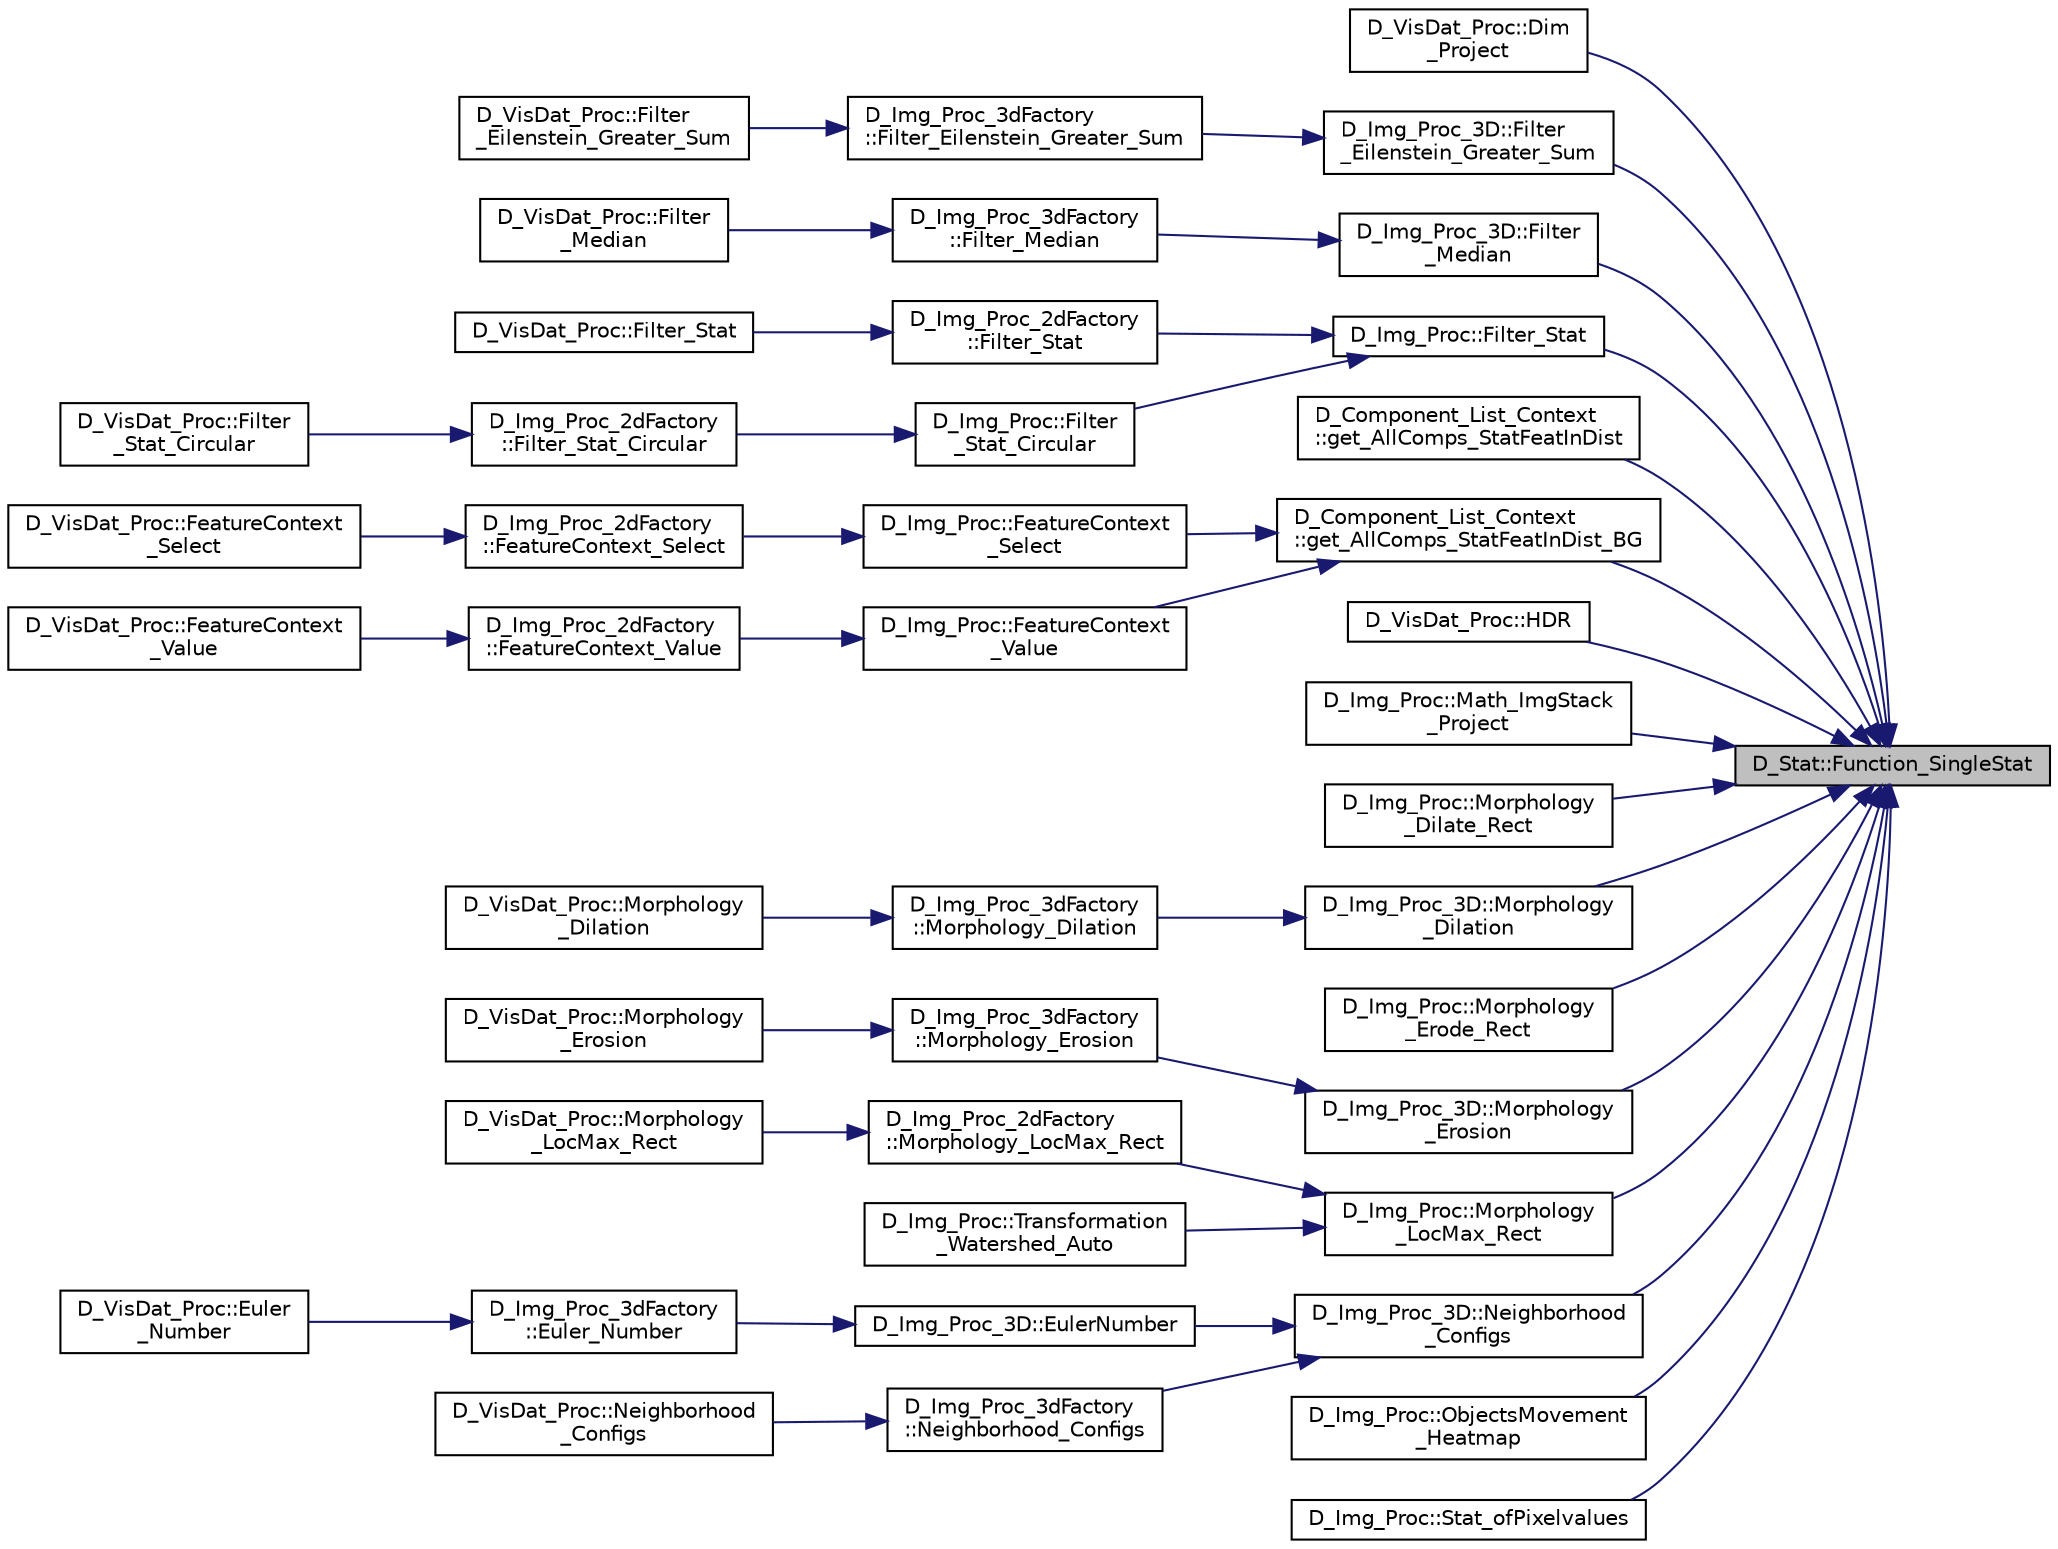 digraph "D_Stat::Function_SingleStat"
{
 // LATEX_PDF_SIZE
  edge [fontname="Helvetica",fontsize="10",labelfontname="Helvetica",labelfontsize="10"];
  node [fontname="Helvetica",fontsize="10",shape=record];
  rankdir="RL";
  Node1 [label="D_Stat::Function_SingleStat",height=0.2,width=0.4,color="black", fillcolor="grey75", style="filled", fontcolor="black",tooltip=" "];
  Node1 -> Node2 [dir="back",color="midnightblue",fontsize="10",style="solid",fontname="Helvetica"];
  Node2 [label="D_VisDat_Proc::Dim\l_Project",height=0.2,width=0.4,color="black", fillcolor="white", style="filled",URL="$class_d___vis_dat___proc.html#ad7e00883cfb7526afa9e4224556b3832",tooltip=" "];
  Node1 -> Node3 [dir="back",color="midnightblue",fontsize="10",style="solid",fontname="Helvetica"];
  Node3 [label="D_Img_Proc_3D::Filter\l_Eilenstein_Greater_Sum",height=0.2,width=0.4,color="black", fillcolor="white", style="filled",URL="$class_d___img___proc__3_d.html#aa974f651f870dc02693472812ffa3576",tooltip=" "];
  Node3 -> Node4 [dir="back",color="midnightblue",fontsize="10",style="solid",fontname="Helvetica"];
  Node4 [label="D_Img_Proc_3dFactory\l::Filter_Eilenstein_Greater_Sum",height=0.2,width=0.4,color="black", fillcolor="white", style="filled",URL="$class_d___img___proc__3d_factory.html#a7279b120dd414524fb309c4ff3dd745a",tooltip=" "];
  Node4 -> Node5 [dir="back",color="midnightblue",fontsize="10",style="solid",fontname="Helvetica"];
  Node5 [label="D_VisDat_Proc::Filter\l_Eilenstein_Greater_Sum",height=0.2,width=0.4,color="black", fillcolor="white", style="filled",URL="$class_d___vis_dat___proc.html#a84f84890bad375febafc49950c259d89",tooltip=" "];
  Node1 -> Node6 [dir="back",color="midnightblue",fontsize="10",style="solid",fontname="Helvetica"];
  Node6 [label="D_Img_Proc_3D::Filter\l_Median",height=0.2,width=0.4,color="black", fillcolor="white", style="filled",URL="$class_d___img___proc__3_d.html#abd3b48cc3b815b7eace13b884997bb30",tooltip=" "];
  Node6 -> Node7 [dir="back",color="midnightblue",fontsize="10",style="solid",fontname="Helvetica"];
  Node7 [label="D_Img_Proc_3dFactory\l::Filter_Median",height=0.2,width=0.4,color="black", fillcolor="white", style="filled",URL="$class_d___img___proc__3d_factory.html#a1ce27277458ee2f48464a10d935379fc",tooltip=" "];
  Node7 -> Node8 [dir="back",color="midnightblue",fontsize="10",style="solid",fontname="Helvetica"];
  Node8 [label="D_VisDat_Proc::Filter\l_Median",height=0.2,width=0.4,color="black", fillcolor="white", style="filled",URL="$class_d___vis_dat___proc.html#a83f091f40126c7c654a4044af6f1e49d",tooltip=" "];
  Node1 -> Node9 [dir="back",color="midnightblue",fontsize="10",style="solid",fontname="Helvetica"];
  Node9 [label="D_Img_Proc::Filter_Stat",height=0.2,width=0.4,color="black", fillcolor="white", style="filled",URL="$class_d___img___proc.html#a3462a515b8fa28ff2ea2e3acfcc27576",tooltip=" "];
  Node9 -> Node10 [dir="back",color="midnightblue",fontsize="10",style="solid",fontname="Helvetica"];
  Node10 [label="D_Img_Proc_2dFactory\l::Filter_Stat",height=0.2,width=0.4,color="black", fillcolor="white", style="filled",URL="$class_d___img___proc__2d_factory.html#ab63742819f86188b1cd2dd5a4a9d9a59",tooltip=" "];
  Node10 -> Node11 [dir="back",color="midnightblue",fontsize="10",style="solid",fontname="Helvetica"];
  Node11 [label="D_VisDat_Proc::Filter_Stat",height=0.2,width=0.4,color="black", fillcolor="white", style="filled",URL="$class_d___vis_dat___proc.html#a124b461b3d2fd98623831f35d7563d9e",tooltip=" "];
  Node9 -> Node12 [dir="back",color="midnightblue",fontsize="10",style="solid",fontname="Helvetica"];
  Node12 [label="D_Img_Proc::Filter\l_Stat_Circular",height=0.2,width=0.4,color="black", fillcolor="white", style="filled",URL="$class_d___img___proc.html#aae12a04c48cbbcc29441f9c1d0a917e6",tooltip=" "];
  Node12 -> Node13 [dir="back",color="midnightblue",fontsize="10",style="solid",fontname="Helvetica"];
  Node13 [label="D_Img_Proc_2dFactory\l::Filter_Stat_Circular",height=0.2,width=0.4,color="black", fillcolor="white", style="filled",URL="$class_d___img___proc__2d_factory.html#a7df84db48febdbb948d7dbda374da07a",tooltip=" "];
  Node13 -> Node14 [dir="back",color="midnightblue",fontsize="10",style="solid",fontname="Helvetica"];
  Node14 [label="D_VisDat_Proc::Filter\l_Stat_Circular",height=0.2,width=0.4,color="black", fillcolor="white", style="filled",URL="$class_d___vis_dat___proc.html#a4b01a75f2652c28e2170dced40d0fe53",tooltip=" "];
  Node1 -> Node15 [dir="back",color="midnightblue",fontsize="10",style="solid",fontname="Helvetica"];
  Node15 [label="D_Component_List_Context\l::get_AllComps_StatFeatInDist",height=0.2,width=0.4,color="black", fillcolor="white", style="filled",URL="$class_d___component___list___context.html#a069ef9b42e2b576714d570b238d1f370",tooltip=" "];
  Node1 -> Node16 [dir="back",color="midnightblue",fontsize="10",style="solid",fontname="Helvetica"];
  Node16 [label="D_Component_List_Context\l::get_AllComps_StatFeatInDist_BG",height=0.2,width=0.4,color="black", fillcolor="white", style="filled",URL="$class_d___component___list___context.html#ab332aa2d2d9de980915b5ff551cc8e94",tooltip=" "];
  Node16 -> Node17 [dir="back",color="midnightblue",fontsize="10",style="solid",fontname="Helvetica"];
  Node17 [label="D_Img_Proc::FeatureContext\l_Select",height=0.2,width=0.4,color="black", fillcolor="white", style="filled",URL="$class_d___img___proc.html#a6e02688f3e784e51e99d5fa5344a2591",tooltip=" "];
  Node17 -> Node18 [dir="back",color="midnightblue",fontsize="10",style="solid",fontname="Helvetica"];
  Node18 [label="D_Img_Proc_2dFactory\l::FeatureContext_Select",height=0.2,width=0.4,color="black", fillcolor="white", style="filled",URL="$class_d___img___proc__2d_factory.html#a824b4147ec8b22e7c5cacbfa69b6c037",tooltip=" "];
  Node18 -> Node19 [dir="back",color="midnightblue",fontsize="10",style="solid",fontname="Helvetica"];
  Node19 [label="D_VisDat_Proc::FeatureContext\l_Select",height=0.2,width=0.4,color="black", fillcolor="white", style="filled",URL="$class_d___vis_dat___proc.html#aa41193b2244353085c67423ef56f0174",tooltip=" "];
  Node16 -> Node20 [dir="back",color="midnightblue",fontsize="10",style="solid",fontname="Helvetica"];
  Node20 [label="D_Img_Proc::FeatureContext\l_Value",height=0.2,width=0.4,color="black", fillcolor="white", style="filled",URL="$class_d___img___proc.html#a868909a4e6061da9354ff018d8086cdc",tooltip=" "];
  Node20 -> Node21 [dir="back",color="midnightblue",fontsize="10",style="solid",fontname="Helvetica"];
  Node21 [label="D_Img_Proc_2dFactory\l::FeatureContext_Value",height=0.2,width=0.4,color="black", fillcolor="white", style="filled",URL="$class_d___img___proc__2d_factory.html#aeea765d90ae64a5f468bb74979856d80",tooltip=" "];
  Node21 -> Node22 [dir="back",color="midnightblue",fontsize="10",style="solid",fontname="Helvetica"];
  Node22 [label="D_VisDat_Proc::FeatureContext\l_Value",height=0.2,width=0.4,color="black", fillcolor="white", style="filled",URL="$class_d___vis_dat___proc.html#a0f97a5e04ca3f7b8d23f67cd86128398",tooltip=" "];
  Node1 -> Node23 [dir="back",color="midnightblue",fontsize="10",style="solid",fontname="Helvetica"];
  Node23 [label="D_VisDat_Proc::HDR",height=0.2,width=0.4,color="black", fillcolor="white", style="filled",URL="$class_d___vis_dat___proc.html#a9f79d0b101bfeeb69122879fd76d4d7a",tooltip=" "];
  Node1 -> Node24 [dir="back",color="midnightblue",fontsize="10",style="solid",fontname="Helvetica"];
  Node24 [label="D_Img_Proc::Math_ImgStack\l_Project",height=0.2,width=0.4,color="black", fillcolor="white", style="filled",URL="$class_d___img___proc.html#a0837e47d289a636c23c8f78650b2b96e",tooltip=" "];
  Node1 -> Node25 [dir="back",color="midnightblue",fontsize="10",style="solid",fontname="Helvetica"];
  Node25 [label="D_Img_Proc::Morphology\l_Dilate_Rect",height=0.2,width=0.4,color="black", fillcolor="white", style="filled",URL="$class_d___img___proc.html#a275c5140eb66ebc71a07f33374acbaaa",tooltip=" "];
  Node1 -> Node26 [dir="back",color="midnightblue",fontsize="10",style="solid",fontname="Helvetica"];
  Node26 [label="D_Img_Proc_3D::Morphology\l_Dilation",height=0.2,width=0.4,color="black", fillcolor="white", style="filled",URL="$class_d___img___proc__3_d.html#aac0eaccd66f0ab807a632787ab746440",tooltip=" "];
  Node26 -> Node27 [dir="back",color="midnightblue",fontsize="10",style="solid",fontname="Helvetica"];
  Node27 [label="D_Img_Proc_3dFactory\l::Morphology_Dilation",height=0.2,width=0.4,color="black", fillcolor="white", style="filled",URL="$class_d___img___proc__3d_factory.html#a7b8467fa22c7fd925b9c18f76ecb364a",tooltip=" "];
  Node27 -> Node28 [dir="back",color="midnightblue",fontsize="10",style="solid",fontname="Helvetica"];
  Node28 [label="D_VisDat_Proc::Morphology\l_Dilation",height=0.2,width=0.4,color="black", fillcolor="white", style="filled",URL="$class_d___vis_dat___proc.html#a48b018524c557317d907cb5e0bbdc929",tooltip=" "];
  Node1 -> Node29 [dir="back",color="midnightblue",fontsize="10",style="solid",fontname="Helvetica"];
  Node29 [label="D_Img_Proc::Morphology\l_Erode_Rect",height=0.2,width=0.4,color="black", fillcolor="white", style="filled",URL="$class_d___img___proc.html#a609a60d41855a10dc22aaf229a7fdb25",tooltip=" "];
  Node1 -> Node30 [dir="back",color="midnightblue",fontsize="10",style="solid",fontname="Helvetica"];
  Node30 [label="D_Img_Proc_3D::Morphology\l_Erosion",height=0.2,width=0.4,color="black", fillcolor="white", style="filled",URL="$class_d___img___proc__3_d.html#a6db57be078110d78bbf7e8800b09fd5f",tooltip=" "];
  Node30 -> Node31 [dir="back",color="midnightblue",fontsize="10",style="solid",fontname="Helvetica"];
  Node31 [label="D_Img_Proc_3dFactory\l::Morphology_Erosion",height=0.2,width=0.4,color="black", fillcolor="white", style="filled",URL="$class_d___img___proc__3d_factory.html#a180d07b31ed5f658000e190b2aab8385",tooltip=" "];
  Node31 -> Node32 [dir="back",color="midnightblue",fontsize="10",style="solid",fontname="Helvetica"];
  Node32 [label="D_VisDat_Proc::Morphology\l_Erosion",height=0.2,width=0.4,color="black", fillcolor="white", style="filled",URL="$class_d___vis_dat___proc.html#af7a01a597f28eb5f8986e5dcf7a61361",tooltip=" "];
  Node1 -> Node33 [dir="back",color="midnightblue",fontsize="10",style="solid",fontname="Helvetica"];
  Node33 [label="D_Img_Proc::Morphology\l_LocMax_Rect",height=0.2,width=0.4,color="black", fillcolor="white", style="filled",URL="$class_d___img___proc.html#a3fb071dabc0371c7aa0ba6cf7966b757",tooltip=" "];
  Node33 -> Node34 [dir="back",color="midnightblue",fontsize="10",style="solid",fontname="Helvetica"];
  Node34 [label="D_Img_Proc_2dFactory\l::Morphology_LocMax_Rect",height=0.2,width=0.4,color="black", fillcolor="white", style="filled",URL="$class_d___img___proc__2d_factory.html#a371a47daad4def576c6ff1141d0f8eb3",tooltip=" "];
  Node34 -> Node35 [dir="back",color="midnightblue",fontsize="10",style="solid",fontname="Helvetica"];
  Node35 [label="D_VisDat_Proc::Morphology\l_LocMax_Rect",height=0.2,width=0.4,color="black", fillcolor="white", style="filled",URL="$class_d___vis_dat___proc.html#acbdeedfc46f5d2539f7d9bc50c0233fc",tooltip=" "];
  Node33 -> Node36 [dir="back",color="midnightblue",fontsize="10",style="solid",fontname="Helvetica"];
  Node36 [label="D_Img_Proc::Transformation\l_Watershed_Auto",height=0.2,width=0.4,color="black", fillcolor="white", style="filled",URL="$class_d___img___proc.html#aedf4f9e62b489c18ddc50c4d0d87ddb0",tooltip=" "];
  Node1 -> Node37 [dir="back",color="midnightblue",fontsize="10",style="solid",fontname="Helvetica"];
  Node37 [label="D_Img_Proc_3D::Neighborhood\l_Configs",height=0.2,width=0.4,color="black", fillcolor="white", style="filled",URL="$class_d___img___proc__3_d.html#af93253308066e1e4c495d75e0b4a2ce5",tooltip=" "];
  Node37 -> Node38 [dir="back",color="midnightblue",fontsize="10",style="solid",fontname="Helvetica"];
  Node38 [label="D_Img_Proc_3D::EulerNumber",height=0.2,width=0.4,color="black", fillcolor="white", style="filled",URL="$class_d___img___proc__3_d.html#a19a1bd9f1ebda10835c020c08578c79c",tooltip=" "];
  Node38 -> Node39 [dir="back",color="midnightblue",fontsize="10",style="solid",fontname="Helvetica"];
  Node39 [label="D_Img_Proc_3dFactory\l::Euler_Number",height=0.2,width=0.4,color="black", fillcolor="white", style="filled",URL="$class_d___img___proc__3d_factory.html#a3fc7282da00af1e41de7c7694c882a9c",tooltip=" "];
  Node39 -> Node40 [dir="back",color="midnightblue",fontsize="10",style="solid",fontname="Helvetica"];
  Node40 [label="D_VisDat_Proc::Euler\l_Number",height=0.2,width=0.4,color="black", fillcolor="white", style="filled",URL="$class_d___vis_dat___proc.html#a5f1bf390e4a95e850831393b0329cd5f",tooltip=" "];
  Node37 -> Node41 [dir="back",color="midnightblue",fontsize="10",style="solid",fontname="Helvetica"];
  Node41 [label="D_Img_Proc_3dFactory\l::Neighborhood_Configs",height=0.2,width=0.4,color="black", fillcolor="white", style="filled",URL="$class_d___img___proc__3d_factory.html#a7ea4b074b764127ffd815a4b1c0e0d37",tooltip=" "];
  Node41 -> Node42 [dir="back",color="midnightblue",fontsize="10",style="solid",fontname="Helvetica"];
  Node42 [label="D_VisDat_Proc::Neighborhood\l_Configs",height=0.2,width=0.4,color="black", fillcolor="white", style="filled",URL="$class_d___vis_dat___proc.html#acfc0bc833aaefe9b3b7ec74ecb3081da",tooltip=" "];
  Node1 -> Node43 [dir="back",color="midnightblue",fontsize="10",style="solid",fontname="Helvetica"];
  Node43 [label="D_Img_Proc::ObjectsMovement\l_Heatmap",height=0.2,width=0.4,color="black", fillcolor="white", style="filled",URL="$class_d___img___proc.html#ad456949e7fe4285d4215d3bbcded33e2",tooltip=" "];
  Node1 -> Node44 [dir="back",color="midnightblue",fontsize="10",style="solid",fontname="Helvetica"];
  Node44 [label="D_Img_Proc::Stat_ofPixelvalues",height=0.2,width=0.4,color="black", fillcolor="white", style="filled",URL="$class_d___img___proc.html#a0a585d909056a48f461d771be6e681cb",tooltip=" "];
}
